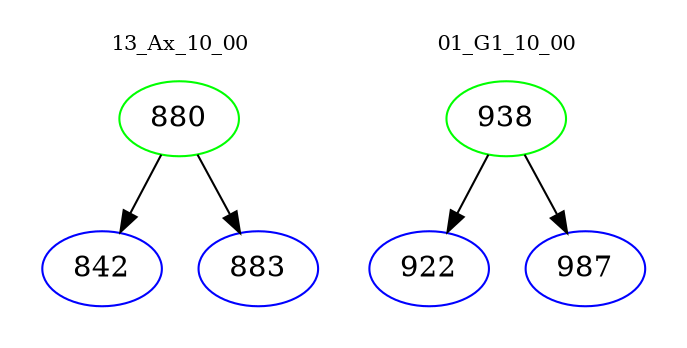 digraph{
subgraph cluster_0 {
color = white
label = "13_Ax_10_00";
fontsize=10;
T0_880 [label="880", color="green"]
T0_880 -> T0_842 [color="black"]
T0_842 [label="842", color="blue"]
T0_880 -> T0_883 [color="black"]
T0_883 [label="883", color="blue"]
}
subgraph cluster_1 {
color = white
label = "01_G1_10_00";
fontsize=10;
T1_938 [label="938", color="green"]
T1_938 -> T1_922 [color="black"]
T1_922 [label="922", color="blue"]
T1_938 -> T1_987 [color="black"]
T1_987 [label="987", color="blue"]
}
}
